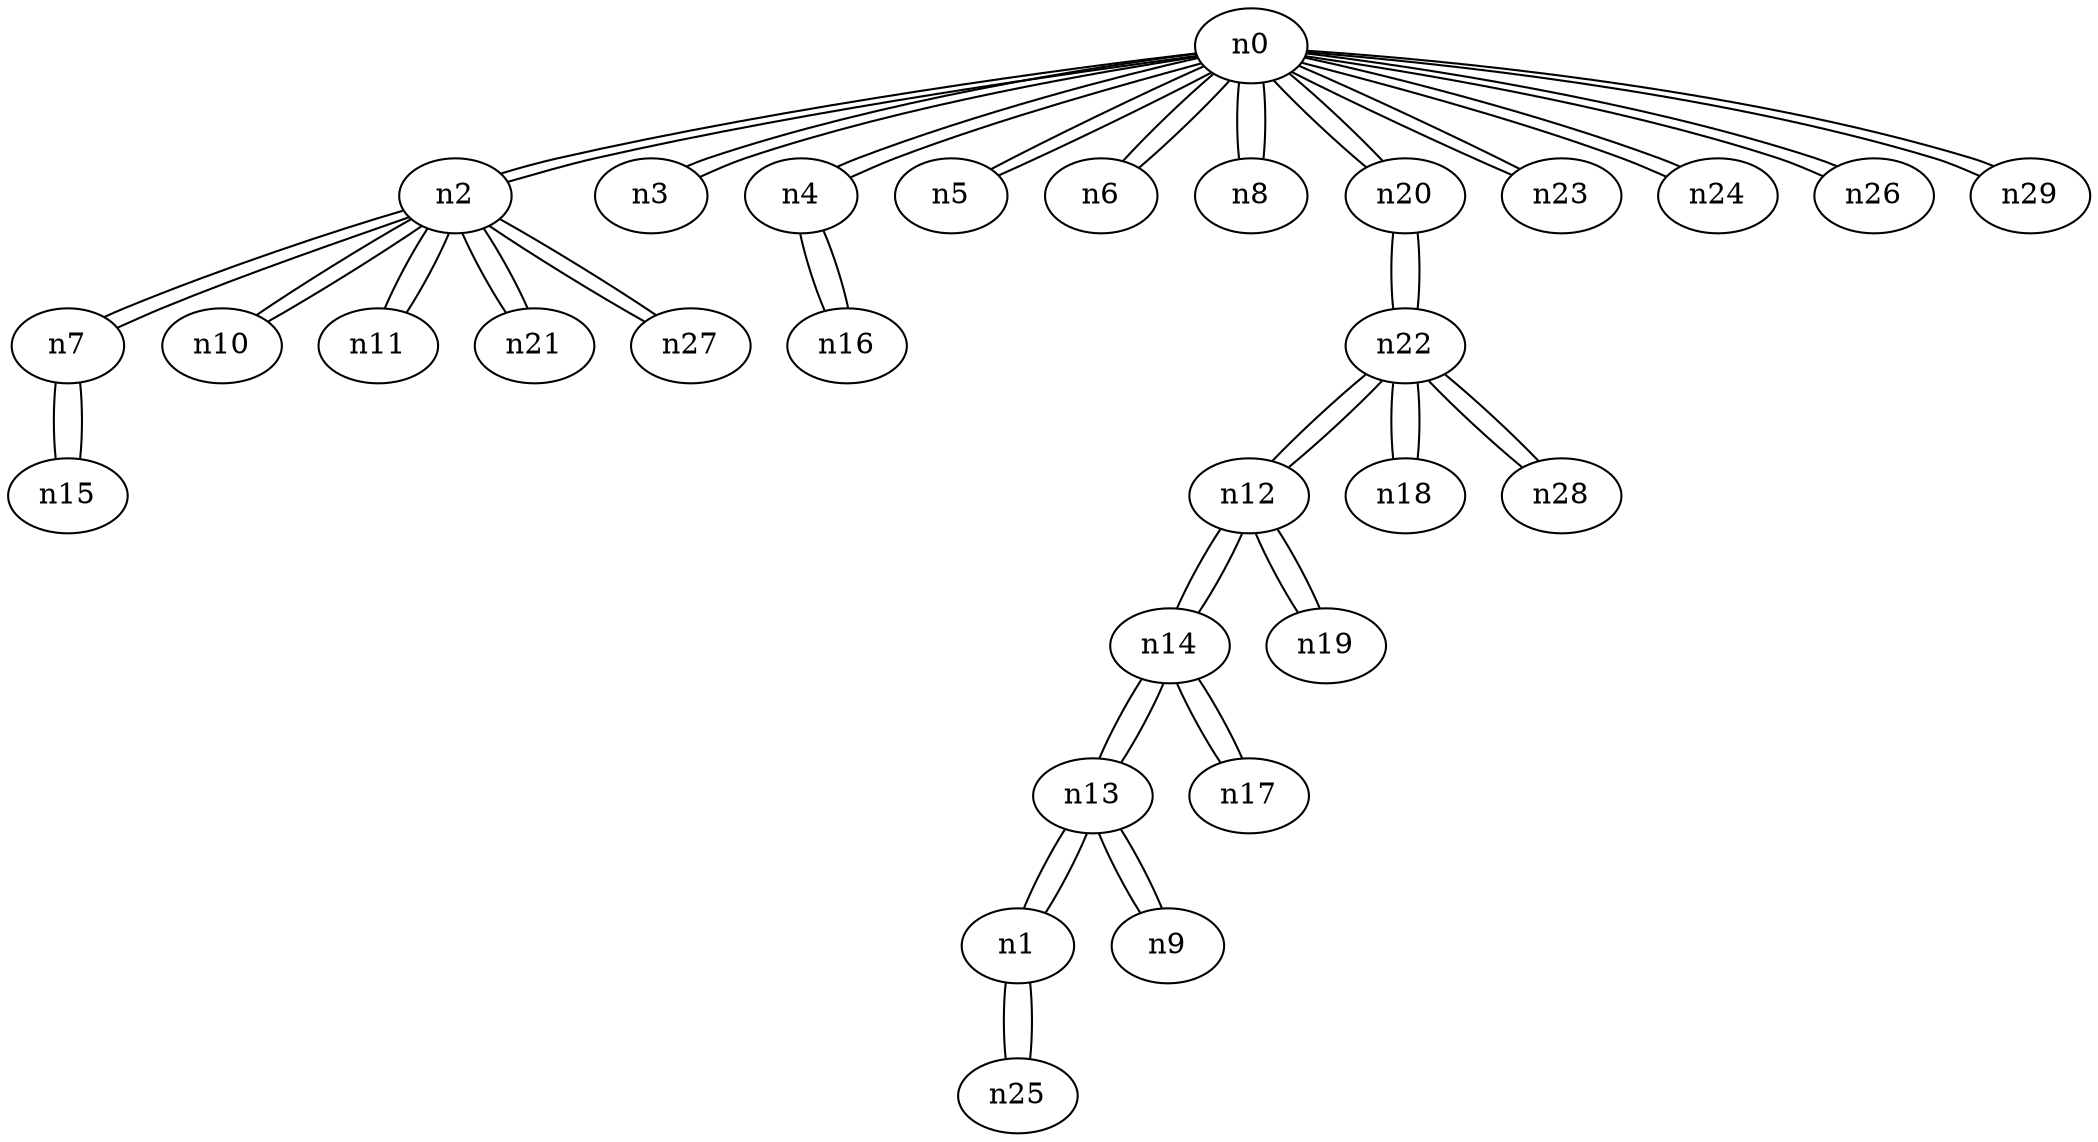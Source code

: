 graph {
n0;
n1;
n2;
n3;
n4;
n5;
n6;
n7;
n8;
n9;
n10;
n11;
n12;
n13;
n14;
n15;
n16;
n17;
n18;
n19;
n20;
n21;
n22;
n23;
n24;
n25;
n26;
n27;
n28;
n29;
n0 -- n20;
n0 -- n6;
n0 -- n29;
n0 -- n3;
n0 -- n24;
n0 -- n5;
n0 -- n8;
n0 -- n4;
n0 -- n2;
n0 -- n23;
n0 -- n26;
n1 -- n13;
n1 -- n25;
n2 -- n10;
n2 -- n0;
n2 -- n21;
n2 -- n11;
n2 -- n7;
n2 -- n27;
n3 -- n0;
n4 -- n0;
n4 -- n16;
n5 -- n0;
n6 -- n0;
n7 -- n15;
n7 -- n2;
n8 -- n0;
n9 -- n13;
n10 -- n2;
n11 -- n2;
n12 -- n14;
n12 -- n19;
n12 -- n22;
n13 -- n14;
n13 -- n9;
n13 -- n1;
n14 -- n13;
n14 -- n12;
n14 -- n17;
n15 -- n7;
n16 -- n4;
n17 -- n14;
n18 -- n22;
n19 -- n12;
n20 -- n0;
n20 -- n22;
n21 -- n2;
n22 -- n20;
n22 -- n28;
n22 -- n12;
n22 -- n18;
n23 -- n0;
n24 -- n0;
n25 -- n1;
n26 -- n0;
n27 -- n2;
n28 -- n22;
n29 -- n0;
}
